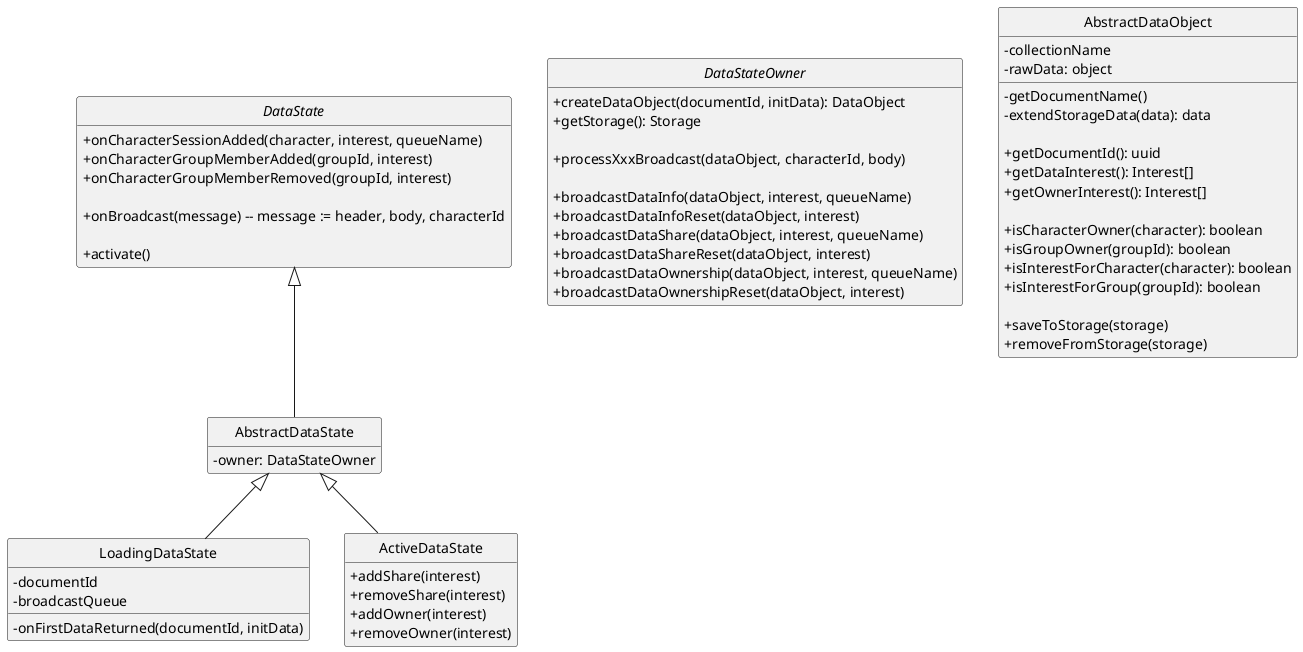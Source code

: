 @startuml
skinparam classAttributeIconSize 0
hide empty members
hide circle

interface DataState {
 + onCharacterSessionAdded(character, interest, queueName)
 + onCharacterGroupMemberAdded(groupId, interest)
 + onCharacterGroupMemberRemoved(groupId, interest)
 
 + onBroadcast(message) -- message := header, body, characterId
 
 + activate()
}

class AbstractDataState {
 - owner: DataStateOwner
}

DataState <|-down- AbstractDataState

class LoadingDataState {
 - documentId
 - broadcastQueue
 
 - onFirstDataReturned(documentId, initData)
}

class ActiveDataState {
 + addShare(interest)
 + removeShare(interest)
 + addOwner(interest)
 + removeOwner(interest)
}

AbstractDataState <|-down- LoadingDataState
AbstractDataState <|-down- ActiveDataState

interface DataStateOwner {
 + createDataObject(documentId, initData): DataObject
 + getStorage(): Storage

 + processXxxBroadcast(dataObject, characterId, body)
 
 + broadcastDataInfo(dataObject, interest, queueName)
 + broadcastDataInfoReset(dataObject, interest)
 + broadcastDataShare(dataObject, interest, queueName)
 + broadcastDataShareReset(dataObject, interest)
 + broadcastDataOwnership(dataObject, interest, queueName)
 + broadcastDataOwnershipReset(dataObject, interest)
}

class AbstractDataObject {
 - collectionName
 - rawData: object
 
 - getDocumentName()
 - extendStorageData(data): data
 
 + getDocumentId(): uuid
 + getDataInterest(): Interest[]
 + getOwnerInterest(): Interest[]

 + isCharacterOwner(character): boolean
 + isGroupOwner(groupId): boolean
 + isInterestForCharacter(character): boolean
 + isInterestForGroup(groupId): boolean

 + saveToStorage(storage)
 + removeFromStorage(storage) 
}

@enduml